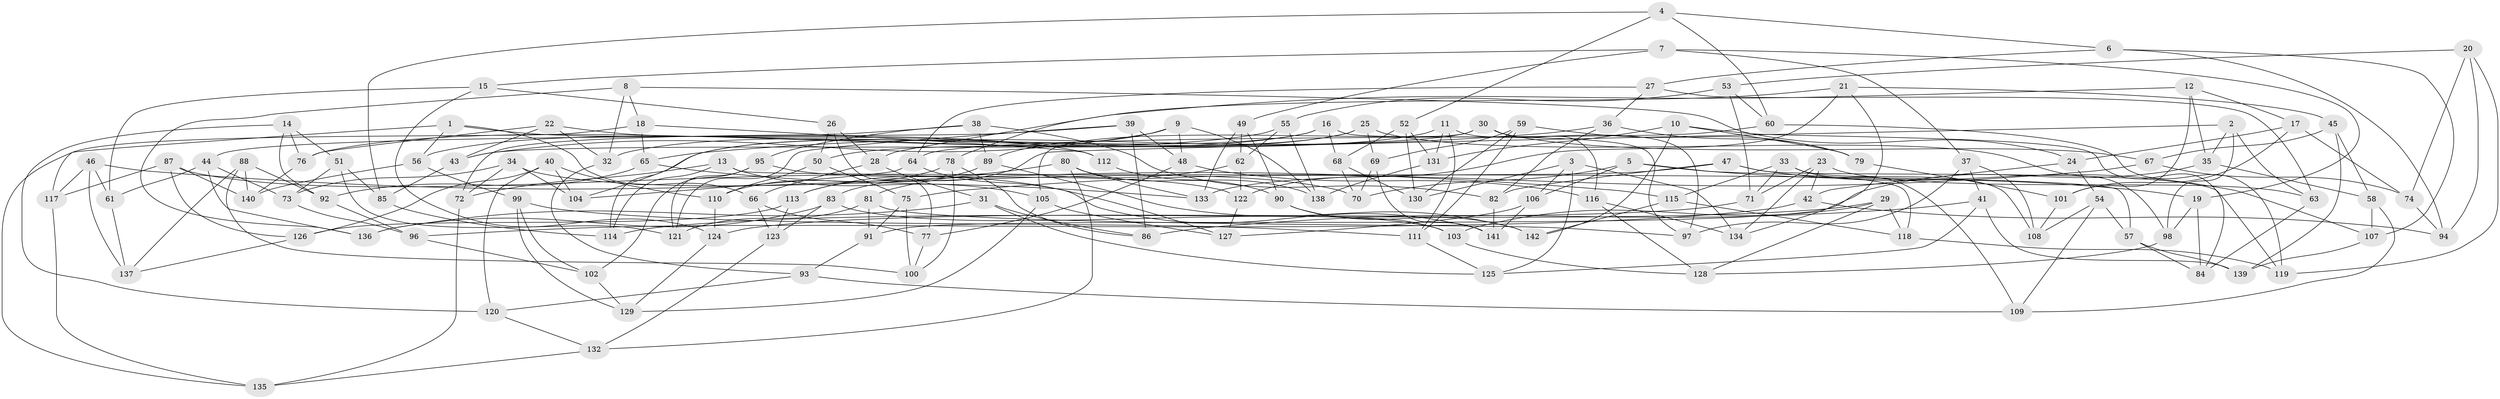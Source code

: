// Generated by graph-tools (version 1.1) at 2025/57/03/09/25 04:57:25]
// undirected, 142 vertices, 284 edges
graph export_dot {
graph [start="1"]
  node [color=gray90,style=filled];
  1;
  2;
  3;
  4;
  5;
  6;
  7;
  8;
  9;
  10;
  11;
  12;
  13;
  14;
  15;
  16;
  17;
  18;
  19;
  20;
  21;
  22;
  23;
  24;
  25;
  26;
  27;
  28;
  29;
  30;
  31;
  32;
  33;
  34;
  35;
  36;
  37;
  38;
  39;
  40;
  41;
  42;
  43;
  44;
  45;
  46;
  47;
  48;
  49;
  50;
  51;
  52;
  53;
  54;
  55;
  56;
  57;
  58;
  59;
  60;
  61;
  62;
  63;
  64;
  65;
  66;
  67;
  68;
  69;
  70;
  71;
  72;
  73;
  74;
  75;
  76;
  77;
  78;
  79;
  80;
  81;
  82;
  83;
  84;
  85;
  86;
  87;
  88;
  89;
  90;
  91;
  92;
  93;
  94;
  95;
  96;
  97;
  98;
  99;
  100;
  101;
  102;
  103;
  104;
  105;
  106;
  107;
  108;
  109;
  110;
  111;
  112;
  113;
  114;
  115;
  116;
  117;
  118;
  119;
  120;
  121;
  122;
  123;
  124;
  125;
  126;
  127;
  128;
  129;
  130;
  131;
  132;
  133;
  134;
  135;
  136;
  137;
  138;
  139;
  140;
  141;
  142;
  1 -- 117;
  1 -- 66;
  1 -- 56;
  1 -- 112;
  2 -- 83;
  2 -- 63;
  2 -- 35;
  2 -- 98;
  3 -- 130;
  3 -- 134;
  3 -- 106;
  3 -- 125;
  4 -- 52;
  4 -- 6;
  4 -- 60;
  4 -- 85;
  5 -- 70;
  5 -- 118;
  5 -- 106;
  5 -- 19;
  6 -- 107;
  6 -- 94;
  6 -- 27;
  7 -- 49;
  7 -- 19;
  7 -- 15;
  7 -- 37;
  8 -- 18;
  8 -- 136;
  8 -- 24;
  8 -- 32;
  9 -- 89;
  9 -- 48;
  9 -- 43;
  9 -- 138;
  10 -- 79;
  10 -- 131;
  10 -- 142;
  10 -- 84;
  11 -- 111;
  11 -- 50;
  11 -- 97;
  11 -- 131;
  12 -- 17;
  12 -- 35;
  12 -- 101;
  12 -- 28;
  13 -- 105;
  13 -- 72;
  13 -- 114;
  13 -- 57;
  14 -- 120;
  14 -- 76;
  14 -- 51;
  14 -- 92;
  15 -- 124;
  15 -- 61;
  15 -- 26;
  16 -- 68;
  16 -- 114;
  16 -- 56;
  16 -- 97;
  17 -- 101;
  17 -- 74;
  17 -- 24;
  18 -- 112;
  18 -- 65;
  18 -- 135;
  19 -- 98;
  19 -- 84;
  20 -- 119;
  20 -- 94;
  20 -- 53;
  20 -- 74;
  21 -- 134;
  21 -- 122;
  21 -- 78;
  21 -- 45;
  22 -- 32;
  22 -- 43;
  22 -- 76;
  22 -- 112;
  23 -- 134;
  23 -- 42;
  23 -- 63;
  23 -- 71;
  24 -- 42;
  24 -- 54;
  25 -- 32;
  25 -- 69;
  25 -- 104;
  25 -- 98;
  26 -- 50;
  26 -- 77;
  26 -- 28;
  27 -- 36;
  27 -- 63;
  27 -- 64;
  28 -- 66;
  28 -- 31;
  29 -- 118;
  29 -- 103;
  29 -- 128;
  29 -- 114;
  30 -- 43;
  30 -- 116;
  30 -- 67;
  30 -- 105;
  31 -- 86;
  31 -- 125;
  31 -- 136;
  32 -- 93;
  33 -- 115;
  33 -- 71;
  33 -- 108;
  33 -- 109;
  34 -- 72;
  34 -- 73;
  34 -- 70;
  34 -- 104;
  35 -- 58;
  35 -- 91;
  36 -- 65;
  36 -- 79;
  36 -- 82;
  37 -- 97;
  37 -- 41;
  37 -- 108;
  38 -- 82;
  38 -- 89;
  38 -- 95;
  38 -- 72;
  39 -- 121;
  39 -- 44;
  39 -- 48;
  39 -- 86;
  40 -- 126;
  40 -- 120;
  40 -- 104;
  40 -- 110;
  41 -- 86;
  41 -- 125;
  41 -- 139;
  42 -- 96;
  42 -- 94;
  43 -- 85;
  44 -- 73;
  44 -- 61;
  44 -- 136;
  45 -- 67;
  45 -- 139;
  45 -- 58;
  46 -- 137;
  46 -- 61;
  46 -- 115;
  46 -- 117;
  47 -- 107;
  47 -- 82;
  47 -- 133;
  47 -- 119;
  48 -- 77;
  48 -- 116;
  49 -- 133;
  49 -- 62;
  49 -- 90;
  50 -- 110;
  50 -- 75;
  51 -- 73;
  51 -- 85;
  51 -- 121;
  52 -- 130;
  52 -- 68;
  52 -- 131;
  53 -- 60;
  53 -- 55;
  53 -- 71;
  54 -- 108;
  54 -- 57;
  54 -- 109;
  55 -- 138;
  55 -- 76;
  55 -- 62;
  56 -- 140;
  56 -- 99;
  57 -- 84;
  57 -- 139;
  58 -- 109;
  58 -- 107;
  59 -- 130;
  59 -- 69;
  59 -- 111;
  59 -- 79;
  60 -- 119;
  60 -- 64;
  61 -- 137;
  62 -- 122;
  62 -- 81;
  63 -- 84;
  64 -- 127;
  64 -- 104;
  65 -- 133;
  65 -- 92;
  66 -- 123;
  66 -- 77;
  67 -- 75;
  67 -- 74;
  68 -- 130;
  68 -- 70;
  69 -- 70;
  69 -- 141;
  71 -- 124;
  72 -- 135;
  73 -- 96;
  74 -- 94;
  75 -- 91;
  75 -- 100;
  76 -- 140;
  77 -- 100;
  78 -- 86;
  78 -- 100;
  78 -- 110;
  79 -- 101;
  80 -- 132;
  80 -- 113;
  80 -- 133;
  80 -- 90;
  81 -- 97;
  81 -- 91;
  81 -- 121;
  82 -- 141;
  83 -- 136;
  83 -- 103;
  83 -- 123;
  85 -- 114;
  87 -- 140;
  87 -- 141;
  87 -- 126;
  87 -- 117;
  88 -- 92;
  88 -- 137;
  88 -- 140;
  88 -- 100;
  89 -- 142;
  89 -- 113;
  90 -- 103;
  90 -- 142;
  91 -- 93;
  92 -- 96;
  93 -- 120;
  93 -- 109;
  95 -- 102;
  95 -- 121;
  95 -- 122;
  96 -- 102;
  98 -- 128;
  99 -- 111;
  99 -- 102;
  99 -- 129;
  101 -- 108;
  102 -- 129;
  103 -- 128;
  105 -- 127;
  105 -- 129;
  106 -- 141;
  106 -- 127;
  107 -- 139;
  110 -- 124;
  111 -- 125;
  112 -- 138;
  113 -- 123;
  113 -- 126;
  115 -- 142;
  115 -- 118;
  116 -- 134;
  116 -- 128;
  117 -- 135;
  118 -- 119;
  120 -- 132;
  122 -- 127;
  123 -- 132;
  124 -- 129;
  126 -- 137;
  131 -- 138;
  132 -- 135;
}
